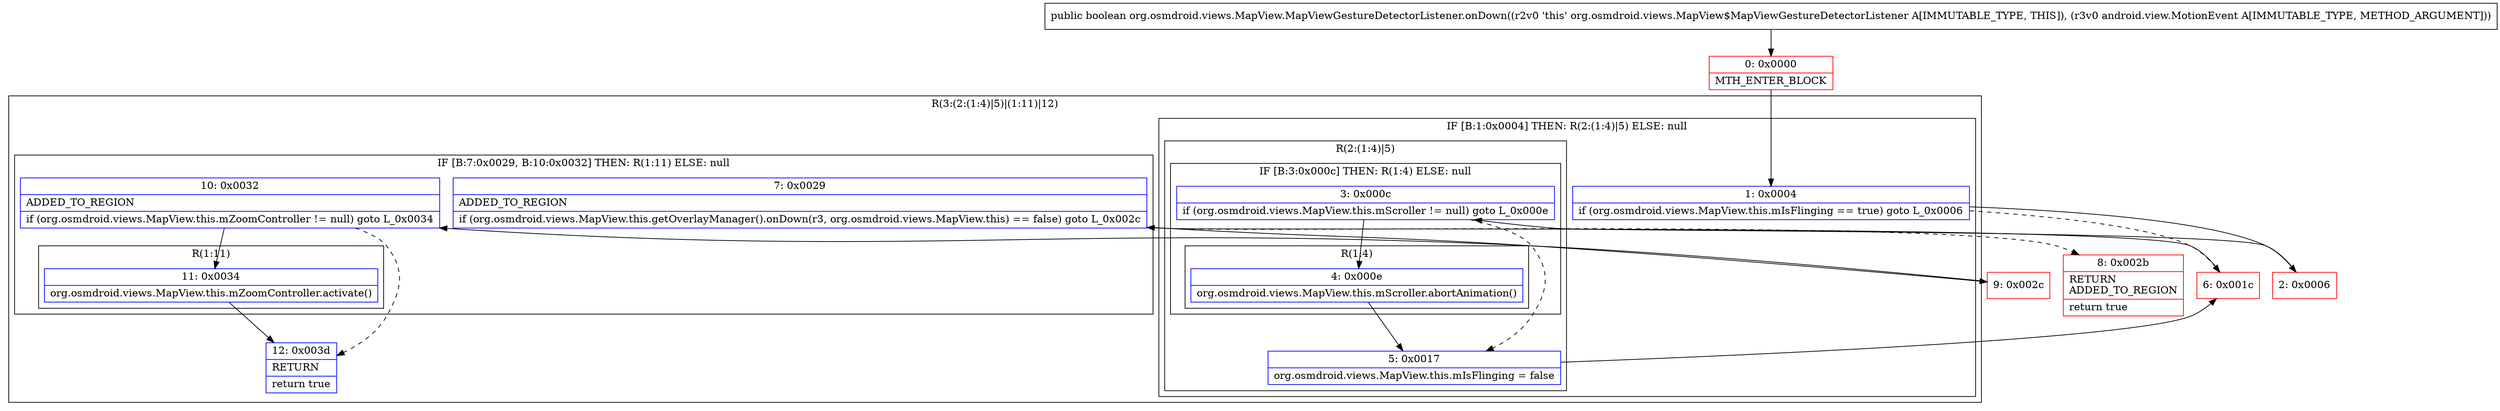 digraph "CFG fororg.osmdroid.views.MapView.MapViewGestureDetectorListener.onDown(Landroid\/view\/MotionEvent;)Z" {
subgraph cluster_Region_2017860503 {
label = "R(3:(2:(1:4)|5)|(1:11)|12)";
node [shape=record,color=blue];
subgraph cluster_IfRegion_1811735321 {
label = "IF [B:1:0x0004] THEN: R(2:(1:4)|5) ELSE: null";
node [shape=record,color=blue];
Node_1 [shape=record,label="{1\:\ 0x0004|if (org.osmdroid.views.MapView.this.mIsFlinging == true) goto L_0x0006\l}"];
subgraph cluster_Region_526064775 {
label = "R(2:(1:4)|5)";
node [shape=record,color=blue];
subgraph cluster_IfRegion_348636513 {
label = "IF [B:3:0x000c] THEN: R(1:4) ELSE: null";
node [shape=record,color=blue];
Node_3 [shape=record,label="{3\:\ 0x000c|if (org.osmdroid.views.MapView.this.mScroller != null) goto L_0x000e\l}"];
subgraph cluster_Region_1544941261 {
label = "R(1:4)";
node [shape=record,color=blue];
Node_4 [shape=record,label="{4\:\ 0x000e|org.osmdroid.views.MapView.this.mScroller.abortAnimation()\l}"];
}
}
Node_5 [shape=record,label="{5\:\ 0x0017|org.osmdroid.views.MapView.this.mIsFlinging = false\l}"];
}
}
subgraph cluster_IfRegion_1350384253 {
label = "IF [B:7:0x0029, B:10:0x0032] THEN: R(1:11) ELSE: null";
node [shape=record,color=blue];
Node_7 [shape=record,label="{7\:\ 0x0029|ADDED_TO_REGION\l|if (org.osmdroid.views.MapView.this.getOverlayManager().onDown(r3, org.osmdroid.views.MapView.this) == false) goto L_0x002c\l}"];
Node_10 [shape=record,label="{10\:\ 0x0032|ADDED_TO_REGION\l|if (org.osmdroid.views.MapView.this.mZoomController != null) goto L_0x0034\l}"];
subgraph cluster_Region_394636241 {
label = "R(1:11)";
node [shape=record,color=blue];
Node_11 [shape=record,label="{11\:\ 0x0034|org.osmdroid.views.MapView.this.mZoomController.activate()\l}"];
}
}
Node_12 [shape=record,label="{12\:\ 0x003d|RETURN\l|return true\l}"];
}
Node_0 [shape=record,color=red,label="{0\:\ 0x0000|MTH_ENTER_BLOCK\l}"];
Node_2 [shape=record,color=red,label="{2\:\ 0x0006}"];
Node_6 [shape=record,color=red,label="{6\:\ 0x001c}"];
Node_8 [shape=record,color=red,label="{8\:\ 0x002b|RETURN\lADDED_TO_REGION\l|return true\l}"];
Node_9 [shape=record,color=red,label="{9\:\ 0x002c}"];
MethodNode[shape=record,label="{public boolean org.osmdroid.views.MapView.MapViewGestureDetectorListener.onDown((r2v0 'this' org.osmdroid.views.MapView$MapViewGestureDetectorListener A[IMMUTABLE_TYPE, THIS]), (r3v0 android.view.MotionEvent A[IMMUTABLE_TYPE, METHOD_ARGUMENT])) }"];
MethodNode -> Node_0;
Node_1 -> Node_2;
Node_1 -> Node_6[style=dashed];
Node_3 -> Node_4;
Node_3 -> Node_5[style=dashed];
Node_4 -> Node_5;
Node_5 -> Node_6;
Node_7 -> Node_8[style=dashed];
Node_7 -> Node_9;
Node_10 -> Node_11;
Node_10 -> Node_12[style=dashed];
Node_11 -> Node_12;
Node_0 -> Node_1;
Node_2 -> Node_3;
Node_6 -> Node_7;
Node_9 -> Node_10;
}

